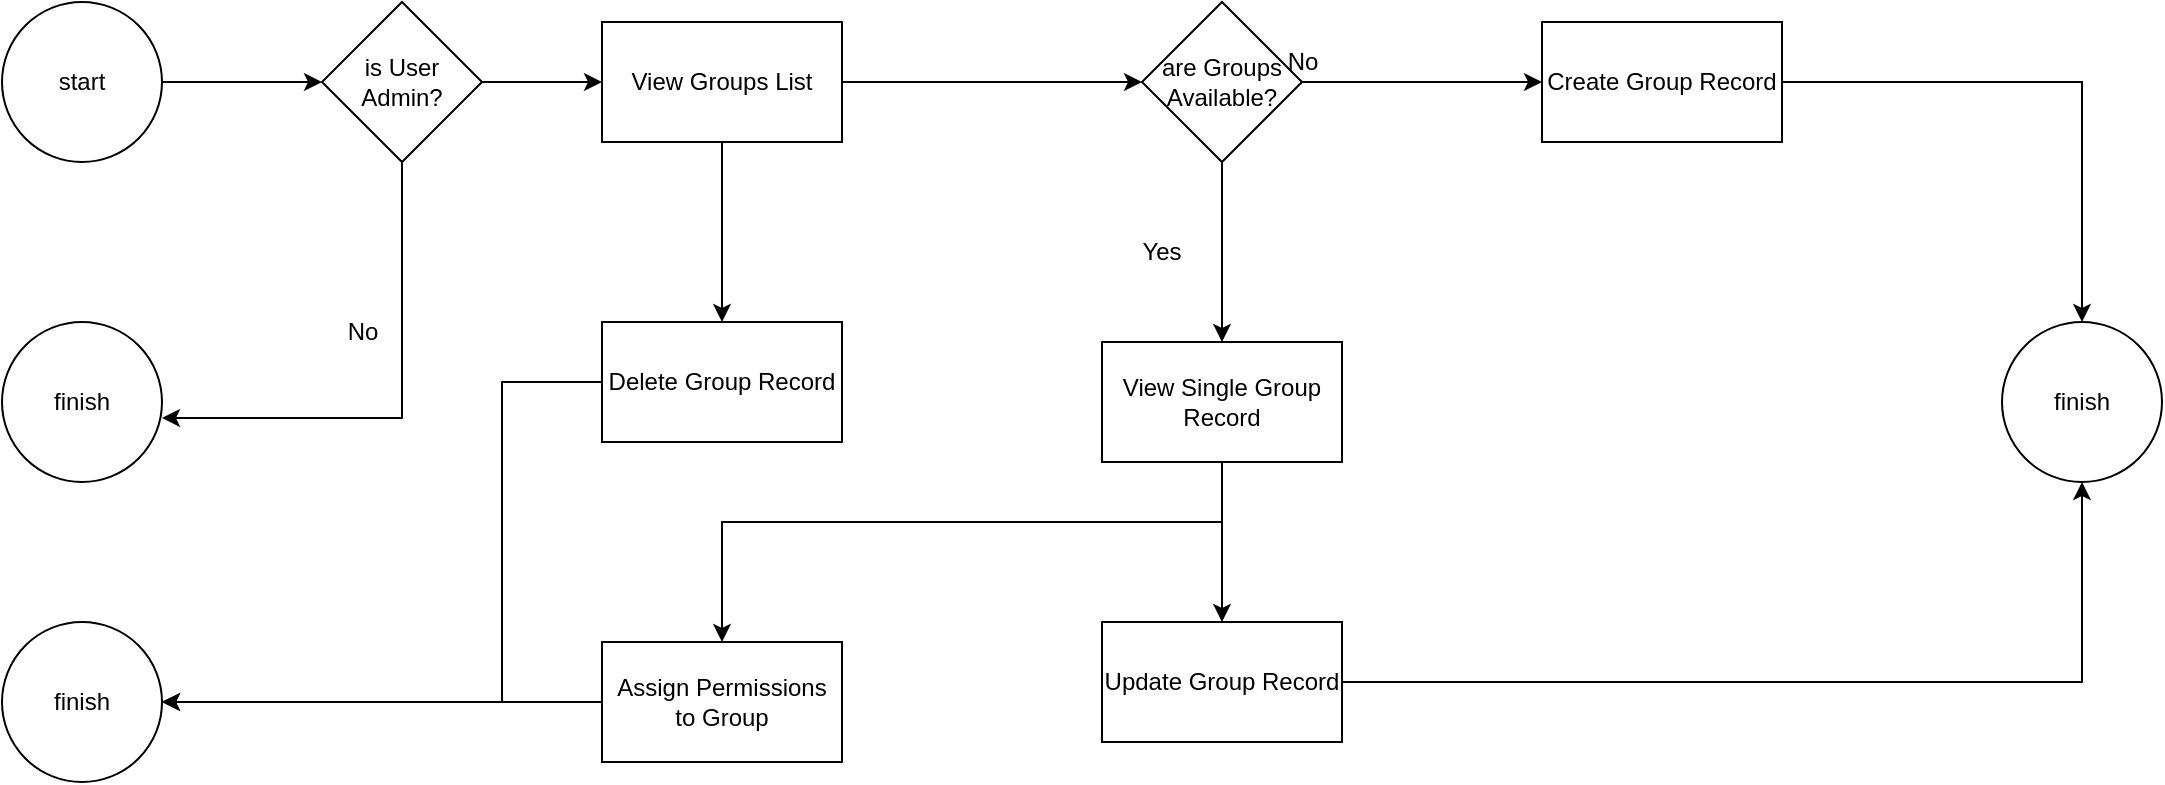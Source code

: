 <mxfile version="20.5.1" type="github">
  <diagram id="8GcoJxznwIwtF5Jfsz-H" name="Page-1">
    <mxGraphModel dx="1038" dy="515" grid="1" gridSize="10" guides="1" tooltips="1" connect="1" arrows="1" fold="1" page="1" pageScale="1" pageWidth="850" pageHeight="1100" math="0" shadow="0">
      <root>
        <mxCell id="0" />
        <mxCell id="1" parent="0" />
        <mxCell id="JX1huhIv9GaxYb1JuXqP-3" value="" style="edgeStyle=orthogonalEdgeStyle;rounded=0;orthogonalLoop=1;jettySize=auto;html=1;" edge="1" parent="1" source="JX1huhIv9GaxYb1JuXqP-1" target="JX1huhIv9GaxYb1JuXqP-2">
          <mxGeometry relative="1" as="geometry" />
        </mxCell>
        <mxCell id="JX1huhIv9GaxYb1JuXqP-1" value="start" style="ellipse;whiteSpace=wrap;html=1;aspect=fixed;" vertex="1" parent="1">
          <mxGeometry x="40" y="30" width="80" height="80" as="geometry" />
        </mxCell>
        <mxCell id="JX1huhIv9GaxYb1JuXqP-5" style="edgeStyle=orthogonalEdgeStyle;rounded=0;orthogonalLoop=1;jettySize=auto;html=1;entryX=1;entryY=0.6;entryDx=0;entryDy=0;entryPerimeter=0;" edge="1" parent="1" source="JX1huhIv9GaxYb1JuXqP-2" target="JX1huhIv9GaxYb1JuXqP-4">
          <mxGeometry relative="1" as="geometry">
            <Array as="points">
              <mxPoint x="240" y="238" />
            </Array>
          </mxGeometry>
        </mxCell>
        <mxCell id="JX1huhIv9GaxYb1JuXqP-8" value="" style="edgeStyle=orthogonalEdgeStyle;rounded=0;orthogonalLoop=1;jettySize=auto;html=1;" edge="1" parent="1" source="JX1huhIv9GaxYb1JuXqP-2" target="JX1huhIv9GaxYb1JuXqP-7">
          <mxGeometry relative="1" as="geometry" />
        </mxCell>
        <mxCell id="JX1huhIv9GaxYb1JuXqP-2" value="is User Admin?" style="rhombus;whiteSpace=wrap;html=1;" vertex="1" parent="1">
          <mxGeometry x="200" y="30" width="80" height="80" as="geometry" />
        </mxCell>
        <mxCell id="JX1huhIv9GaxYb1JuXqP-4" value="finish" style="ellipse;whiteSpace=wrap;html=1;aspect=fixed;" vertex="1" parent="1">
          <mxGeometry x="40" y="190" width="80" height="80" as="geometry" />
        </mxCell>
        <mxCell id="JX1huhIv9GaxYb1JuXqP-6" value="No" style="text;html=1;align=center;verticalAlign=middle;resizable=0;points=[];autosize=1;strokeColor=none;fillColor=none;" vertex="1" parent="1">
          <mxGeometry x="200" y="180" width="40" height="30" as="geometry" />
        </mxCell>
        <mxCell id="JX1huhIv9GaxYb1JuXqP-10" value="" style="edgeStyle=orthogonalEdgeStyle;rounded=0;orthogonalLoop=1;jettySize=auto;html=1;" edge="1" parent="1" source="JX1huhIv9GaxYb1JuXqP-7" target="JX1huhIv9GaxYb1JuXqP-9">
          <mxGeometry relative="1" as="geometry" />
        </mxCell>
        <mxCell id="JX1huhIv9GaxYb1JuXqP-31" style="edgeStyle=orthogonalEdgeStyle;rounded=0;orthogonalLoop=1;jettySize=auto;html=1;" edge="1" parent="1" source="JX1huhIv9GaxYb1JuXqP-7" target="JX1huhIv9GaxYb1JuXqP-17">
          <mxGeometry relative="1" as="geometry" />
        </mxCell>
        <mxCell id="JX1huhIv9GaxYb1JuXqP-7" value="View Groups List" style="whiteSpace=wrap;html=1;" vertex="1" parent="1">
          <mxGeometry x="340" y="40" width="120" height="60" as="geometry" />
        </mxCell>
        <mxCell id="JX1huhIv9GaxYb1JuXqP-12" value="" style="edgeStyle=orthogonalEdgeStyle;rounded=0;orthogonalLoop=1;jettySize=auto;html=1;" edge="1" parent="1" source="JX1huhIv9GaxYb1JuXqP-9" target="JX1huhIv9GaxYb1JuXqP-11">
          <mxGeometry relative="1" as="geometry" />
        </mxCell>
        <mxCell id="JX1huhIv9GaxYb1JuXqP-14" value="" style="edgeStyle=orthogonalEdgeStyle;rounded=0;orthogonalLoop=1;jettySize=auto;html=1;" edge="1" parent="1" source="JX1huhIv9GaxYb1JuXqP-9" target="JX1huhIv9GaxYb1JuXqP-13">
          <mxGeometry relative="1" as="geometry">
            <Array as="points">
              <mxPoint x="640" y="210" />
            </Array>
          </mxGeometry>
        </mxCell>
        <mxCell id="JX1huhIv9GaxYb1JuXqP-9" value="are Groups Available?" style="rhombus;whiteSpace=wrap;html=1;" vertex="1" parent="1">
          <mxGeometry x="610" y="30" width="80" height="80" as="geometry" />
        </mxCell>
        <mxCell id="JX1huhIv9GaxYb1JuXqP-24" style="edgeStyle=orthogonalEdgeStyle;rounded=0;orthogonalLoop=1;jettySize=auto;html=1;entryX=0.5;entryY=0;entryDx=0;entryDy=0;" edge="1" parent="1" source="JX1huhIv9GaxYb1JuXqP-11" target="JX1huhIv9GaxYb1JuXqP-21">
          <mxGeometry relative="1" as="geometry" />
        </mxCell>
        <mxCell id="JX1huhIv9GaxYb1JuXqP-11" value="Create Group Record" style="whiteSpace=wrap;html=1;" vertex="1" parent="1">
          <mxGeometry x="810" y="40" width="120" height="60" as="geometry" />
        </mxCell>
        <mxCell id="JX1huhIv9GaxYb1JuXqP-26" value="" style="edgeStyle=orthogonalEdgeStyle;rounded=0;orthogonalLoop=1;jettySize=auto;html=1;" edge="1" parent="1" source="JX1huhIv9GaxYb1JuXqP-13" target="JX1huhIv9GaxYb1JuXqP-25">
          <mxGeometry relative="1" as="geometry">
            <Array as="points">
              <mxPoint x="650" y="290" />
              <mxPoint x="400" y="290" />
            </Array>
          </mxGeometry>
        </mxCell>
        <mxCell id="JX1huhIv9GaxYb1JuXqP-29" style="edgeStyle=orthogonalEdgeStyle;rounded=0;orthogonalLoop=1;jettySize=auto;html=1;entryX=0.5;entryY=0;entryDx=0;entryDy=0;" edge="1" parent="1" source="JX1huhIv9GaxYb1JuXqP-13" target="JX1huhIv9GaxYb1JuXqP-19">
          <mxGeometry relative="1" as="geometry" />
        </mxCell>
        <mxCell id="JX1huhIv9GaxYb1JuXqP-13" value="View Single Group Record" style="whiteSpace=wrap;html=1;" vertex="1" parent="1">
          <mxGeometry x="590" y="200" width="120" height="60" as="geometry" />
        </mxCell>
        <mxCell id="JX1huhIv9GaxYb1JuXqP-15" value="Yes" style="text;html=1;strokeColor=none;fillColor=none;align=center;verticalAlign=middle;whiteSpace=wrap;rounded=0;" vertex="1" parent="1">
          <mxGeometry x="590" y="140" width="60" height="30" as="geometry" />
        </mxCell>
        <mxCell id="JX1huhIv9GaxYb1JuXqP-16" value="No" style="text;html=1;align=center;verticalAlign=middle;resizable=0;points=[];autosize=1;strokeColor=none;fillColor=none;" vertex="1" parent="1">
          <mxGeometry x="670" y="45" width="40" height="30" as="geometry" />
        </mxCell>
        <mxCell id="JX1huhIv9GaxYb1JuXqP-32" style="edgeStyle=orthogonalEdgeStyle;rounded=0;orthogonalLoop=1;jettySize=auto;html=1;entryX=1;entryY=0.5;entryDx=0;entryDy=0;" edge="1" parent="1" source="JX1huhIv9GaxYb1JuXqP-17" target="JX1huhIv9GaxYb1JuXqP-27">
          <mxGeometry relative="1" as="geometry">
            <Array as="points">
              <mxPoint x="290" y="220" />
              <mxPoint x="290" y="380" />
            </Array>
          </mxGeometry>
        </mxCell>
        <mxCell id="JX1huhIv9GaxYb1JuXqP-17" value="Delete Group Record" style="whiteSpace=wrap;html=1;" vertex="1" parent="1">
          <mxGeometry x="340" y="190" width="120" height="60" as="geometry" />
        </mxCell>
        <mxCell id="JX1huhIv9GaxYb1JuXqP-23" style="edgeStyle=orthogonalEdgeStyle;rounded=0;orthogonalLoop=1;jettySize=auto;html=1;entryX=0.5;entryY=1;entryDx=0;entryDy=0;" edge="1" parent="1" source="JX1huhIv9GaxYb1JuXqP-19" target="JX1huhIv9GaxYb1JuXqP-21">
          <mxGeometry relative="1" as="geometry" />
        </mxCell>
        <mxCell id="JX1huhIv9GaxYb1JuXqP-19" value="Update Group Record" style="whiteSpace=wrap;html=1;" vertex="1" parent="1">
          <mxGeometry x="590" y="340" width="120" height="60" as="geometry" />
        </mxCell>
        <mxCell id="JX1huhIv9GaxYb1JuXqP-21" value="finish" style="ellipse;whiteSpace=wrap;html=1;aspect=fixed;" vertex="1" parent="1">
          <mxGeometry x="1040" y="190" width="80" height="80" as="geometry" />
        </mxCell>
        <mxCell id="JX1huhIv9GaxYb1JuXqP-28" style="edgeStyle=orthogonalEdgeStyle;rounded=0;orthogonalLoop=1;jettySize=auto;html=1;entryX=1;entryY=0.5;entryDx=0;entryDy=0;" edge="1" parent="1" source="JX1huhIv9GaxYb1JuXqP-25" target="JX1huhIv9GaxYb1JuXqP-27">
          <mxGeometry relative="1" as="geometry">
            <Array as="points">
              <mxPoint x="400" y="380" />
            </Array>
          </mxGeometry>
        </mxCell>
        <mxCell id="JX1huhIv9GaxYb1JuXqP-25" value="Assign Permissions to Group" style="whiteSpace=wrap;html=1;" vertex="1" parent="1">
          <mxGeometry x="340" y="350" width="120" height="60" as="geometry" />
        </mxCell>
        <mxCell id="JX1huhIv9GaxYb1JuXqP-27" value="finish" style="ellipse;whiteSpace=wrap;html=1;aspect=fixed;" vertex="1" parent="1">
          <mxGeometry x="40" y="340" width="80" height="80" as="geometry" />
        </mxCell>
      </root>
    </mxGraphModel>
  </diagram>
</mxfile>
